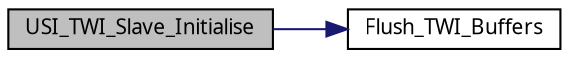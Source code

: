 digraph G
{
  edge [fontname="FreeSans.ttf",fontsize=10,labelfontname="FreeSans.ttf",labelfontsize=10];
  node [fontname="FreeSans.ttf",fontsize=10,shape=record];
  rankdir=LR;
  Node1 [label="USI_TWI_Slave_Initialise",height=0.2,width=0.4,color="black", fillcolor="grey75", style="filled" fontcolor="black"];
  Node1 -> Node2 [color="midnightblue",fontsize=10,style="solid",fontname="FreeSans.ttf"];
  Node2 [label="Flush_TWI_Buffers",height=0.2,width=0.4,color="black", fillcolor="white", style="filled",URL="$USI__TWI__Slave_8c.html#bb8935b503465afd012d79d461462069",tooltip="Flushes the TWI buffers."];
}
